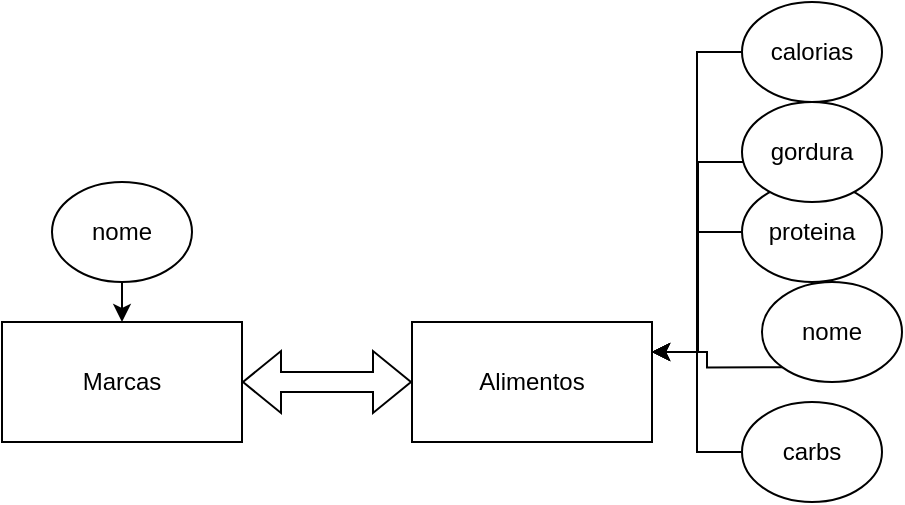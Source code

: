 <mxfile version="20.6.0" type="github"><diagram id="EZH4pDw2AgP3m55Hb6ox" name="Page-1"><mxGraphModel dx="1355" dy="809" grid="1" gridSize="10" guides="1" tooltips="1" connect="1" arrows="1" fold="1" page="1" pageScale="1" pageWidth="850" pageHeight="1100" math="0" shadow="0"><root><mxCell id="0"/><mxCell id="1" parent="0"/><mxCell id="0JpAzCO8QS8HNnT8kbuK-1" value="Marcas" style="rounded=0;whiteSpace=wrap;html=1;" vertex="1" parent="1"><mxGeometry x="220" y="180" width="120" height="60" as="geometry"/></mxCell><mxCell id="0JpAzCO8QS8HNnT8kbuK-2" value="Alimentos" style="rounded=0;whiteSpace=wrap;html=1;" vertex="1" parent="1"><mxGeometry x="425" y="180" width="120" height="60" as="geometry"/></mxCell><mxCell id="0JpAzCO8QS8HNnT8kbuK-11" style="edgeStyle=orthogonalEdgeStyle;rounded=0;orthogonalLoop=1;jettySize=auto;html=1;exitX=0;exitY=1;exitDx=0;exitDy=0;entryX=1;entryY=0.25;entryDx=0;entryDy=0;" edge="1" parent="1" source="0JpAzCO8QS8HNnT8kbuK-3" target="0JpAzCO8QS8HNnT8kbuK-2"><mxGeometry relative="1" as="geometry"/></mxCell><mxCell id="0JpAzCO8QS8HNnT8kbuK-3" value="nome" style="ellipse;whiteSpace=wrap;html=1;" vertex="1" parent="1"><mxGeometry x="600" y="160" width="70" height="50" as="geometry"/></mxCell><mxCell id="0JpAzCO8QS8HNnT8kbuK-20" style="edgeStyle=orthogonalEdgeStyle;rounded=0;orthogonalLoop=1;jettySize=auto;html=1;exitX=0;exitY=0.5;exitDx=0;exitDy=0;entryX=1;entryY=0.25;entryDx=0;entryDy=0;" edge="1" parent="1" source="0JpAzCO8QS8HNnT8kbuK-4" target="0JpAzCO8QS8HNnT8kbuK-2"><mxGeometry relative="1" as="geometry"/></mxCell><mxCell id="0JpAzCO8QS8HNnT8kbuK-4" value="proteina" style="ellipse;whiteSpace=wrap;html=1;" vertex="1" parent="1"><mxGeometry x="590" y="110" width="70" height="50" as="geometry"/></mxCell><mxCell id="0JpAzCO8QS8HNnT8kbuK-12" style="edgeStyle=orthogonalEdgeStyle;rounded=0;orthogonalLoop=1;jettySize=auto;html=1;exitX=0;exitY=0.5;exitDx=0;exitDy=0;entryX=1;entryY=0.25;entryDx=0;entryDy=0;" edge="1" parent="1" source="0JpAzCO8QS8HNnT8kbuK-5" target="0JpAzCO8QS8HNnT8kbuK-2"><mxGeometry relative="1" as="geometry"/></mxCell><mxCell id="0JpAzCO8QS8HNnT8kbuK-5" value="carbs" style="ellipse;whiteSpace=wrap;html=1;" vertex="1" parent="1"><mxGeometry x="590" y="220" width="70" height="50" as="geometry"/></mxCell><mxCell id="0JpAzCO8QS8HNnT8kbuK-13" style="edgeStyle=orthogonalEdgeStyle;rounded=0;orthogonalLoop=1;jettySize=auto;html=1;exitX=0.5;exitY=0;exitDx=0;exitDy=0;entryX=1;entryY=0.25;entryDx=0;entryDy=0;" edge="1" parent="1" source="0JpAzCO8QS8HNnT8kbuK-6" target="0JpAzCO8QS8HNnT8kbuK-2"><mxGeometry relative="1" as="geometry"><Array as="points"><mxPoint x="625" y="100"/><mxPoint x="568" y="100"/><mxPoint x="568" y="195"/></Array></mxGeometry></mxCell><mxCell id="0JpAzCO8QS8HNnT8kbuK-6" value="gordura" style="ellipse;whiteSpace=wrap;html=1;" vertex="1" parent="1"><mxGeometry x="590" y="70" width="70" height="50" as="geometry"/></mxCell><mxCell id="0JpAzCO8QS8HNnT8kbuK-15" value="" style="shape=flexArrow;endArrow=classic;startArrow=classic;html=1;rounded=0;exitX=1;exitY=0.5;exitDx=0;exitDy=0;entryX=0;entryY=0.5;entryDx=0;entryDy=0;" edge="1" parent="1" source="0JpAzCO8QS8HNnT8kbuK-1" target="0JpAzCO8QS8HNnT8kbuK-2"><mxGeometry width="100" height="100" relative="1" as="geometry"><mxPoint x="310" y="270" as="sourcePoint"/><mxPoint x="410" y="170" as="targetPoint"/></mxGeometry></mxCell><mxCell id="0JpAzCO8QS8HNnT8kbuK-17" style="edgeStyle=orthogonalEdgeStyle;rounded=0;orthogonalLoop=1;jettySize=auto;html=1;exitX=0.5;exitY=1;exitDx=0;exitDy=0;entryX=0.5;entryY=0;entryDx=0;entryDy=0;" edge="1" parent="1" source="0JpAzCO8QS8HNnT8kbuK-16" target="0JpAzCO8QS8HNnT8kbuK-1"><mxGeometry relative="1" as="geometry"/></mxCell><mxCell id="0JpAzCO8QS8HNnT8kbuK-16" value="nome" style="ellipse;whiteSpace=wrap;html=1;" vertex="1" parent="1"><mxGeometry x="245" y="110" width="70" height="50" as="geometry"/></mxCell><mxCell id="0JpAzCO8QS8HNnT8kbuK-19" style="edgeStyle=orthogonalEdgeStyle;rounded=0;orthogonalLoop=1;jettySize=auto;html=1;exitX=0;exitY=0.5;exitDx=0;exitDy=0;entryX=1;entryY=0.25;entryDx=0;entryDy=0;" edge="1" parent="1" source="0JpAzCO8QS8HNnT8kbuK-18" target="0JpAzCO8QS8HNnT8kbuK-2"><mxGeometry relative="1" as="geometry"/></mxCell><mxCell id="0JpAzCO8QS8HNnT8kbuK-18" value="calorias" style="ellipse;whiteSpace=wrap;html=1;" vertex="1" parent="1"><mxGeometry x="590" y="20" width="70" height="50" as="geometry"/></mxCell></root></mxGraphModel></diagram></mxfile>